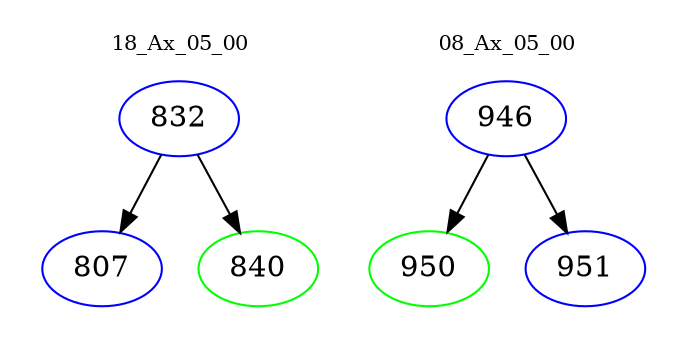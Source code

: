 digraph{
subgraph cluster_0 {
color = white
label = "18_Ax_05_00";
fontsize=10;
T0_832 [label="832", color="blue"]
T0_832 -> T0_807 [color="black"]
T0_807 [label="807", color="blue"]
T0_832 -> T0_840 [color="black"]
T0_840 [label="840", color="green"]
}
subgraph cluster_1 {
color = white
label = "08_Ax_05_00";
fontsize=10;
T1_946 [label="946", color="blue"]
T1_946 -> T1_950 [color="black"]
T1_950 [label="950", color="green"]
T1_946 -> T1_951 [color="black"]
T1_951 [label="951", color="blue"]
}
}
